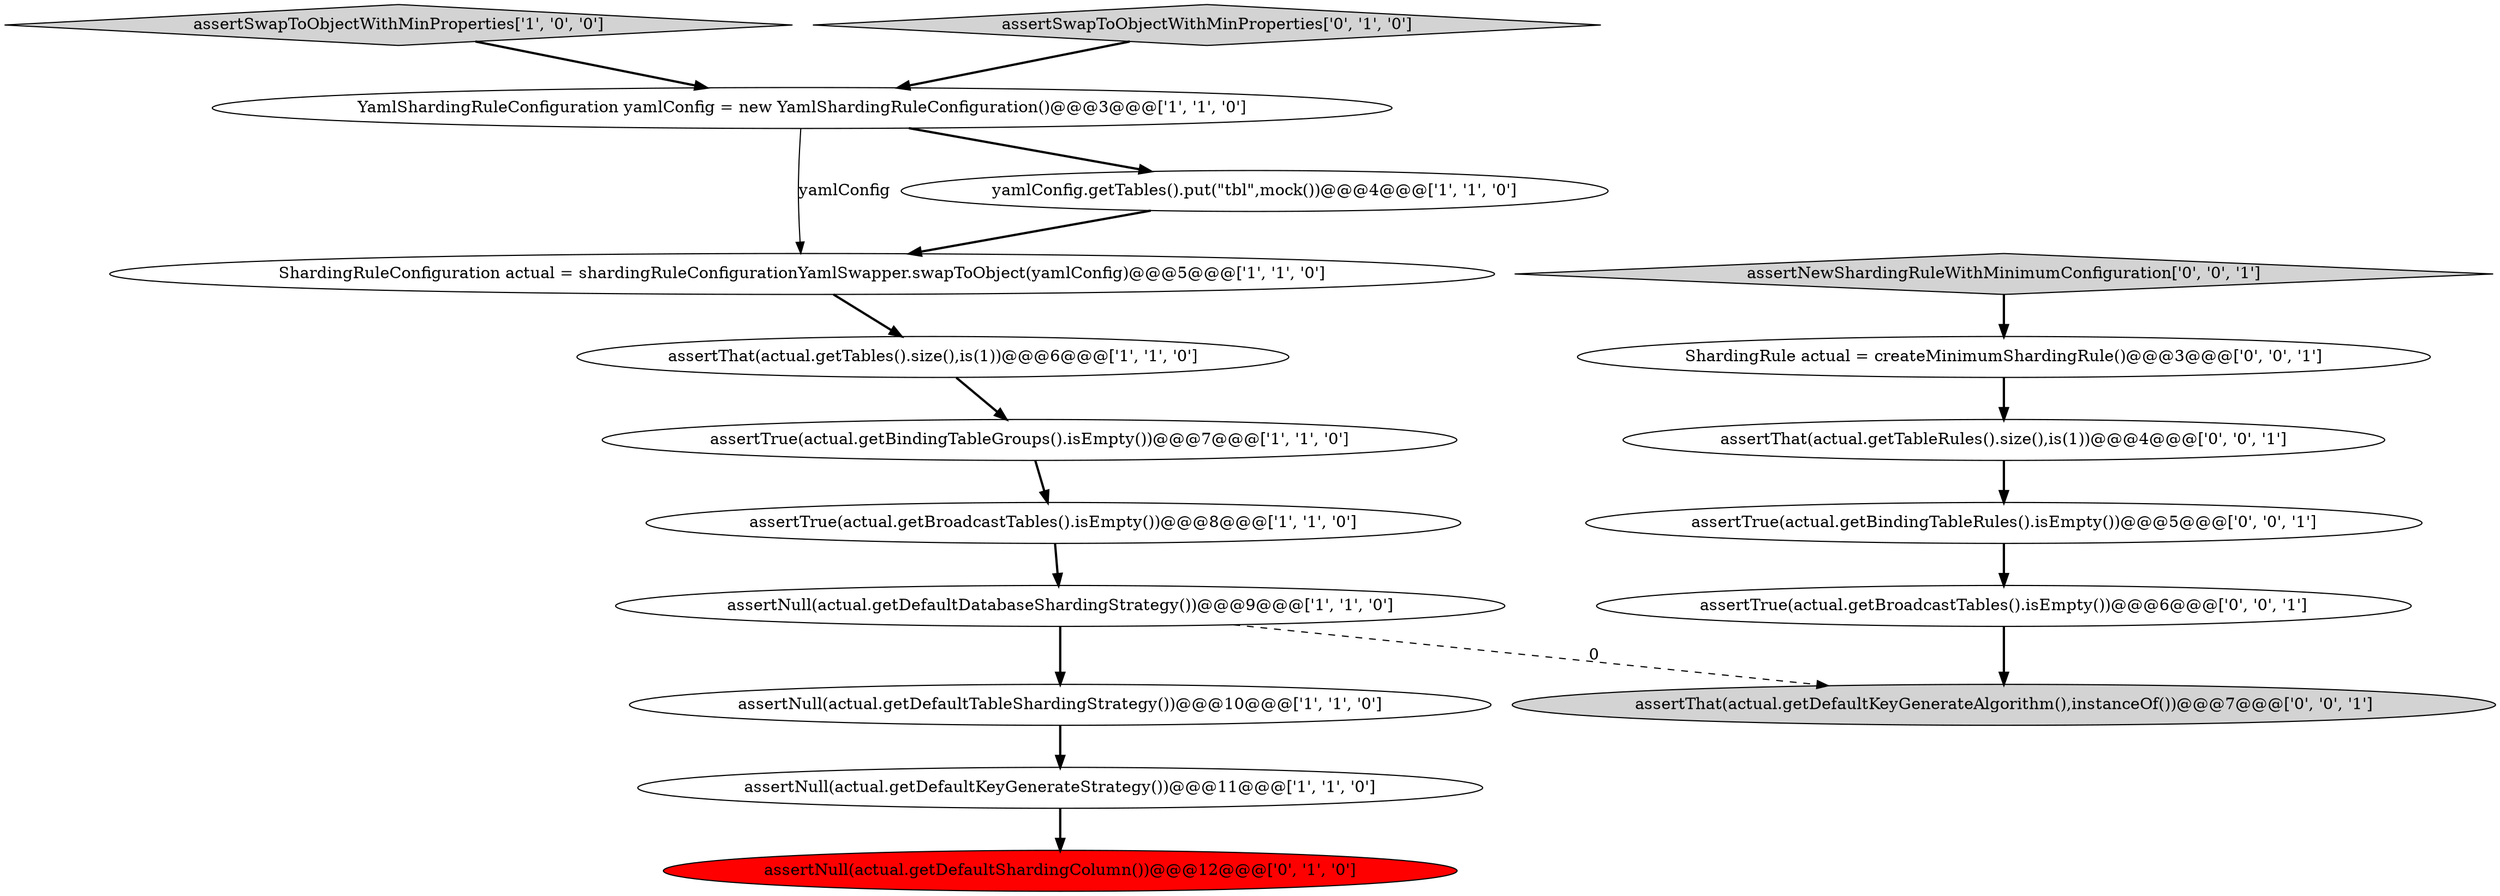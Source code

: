 digraph {
17 [style = filled, label = "assertTrue(actual.getBindingTableRules().isEmpty())@@@5@@@['0', '0', '1']", fillcolor = white, shape = ellipse image = "AAA0AAABBB3BBB"];
4 [style = filled, label = "ShardingRuleConfiguration actual = shardingRuleConfigurationYamlSwapper.swapToObject(yamlConfig)@@@5@@@['1', '1', '0']", fillcolor = white, shape = ellipse image = "AAA0AAABBB1BBB"];
3 [style = filled, label = "yamlConfig.getTables().put(\"tbl\",mock())@@@4@@@['1', '1', '0']", fillcolor = white, shape = ellipse image = "AAA0AAABBB1BBB"];
11 [style = filled, label = "assertNull(actual.getDefaultShardingColumn())@@@12@@@['0', '1', '0']", fillcolor = red, shape = ellipse image = "AAA1AAABBB2BBB"];
15 [style = filled, label = "assertThat(actual.getDefaultKeyGenerateAlgorithm(),instanceOf())@@@7@@@['0', '0', '1']", fillcolor = lightgray, shape = ellipse image = "AAA0AAABBB3BBB"];
9 [style = filled, label = "assertSwapToObjectWithMinProperties['1', '0', '0']", fillcolor = lightgray, shape = diamond image = "AAA0AAABBB1BBB"];
0 [style = filled, label = "assertThat(actual.getTables().size(),is(1))@@@6@@@['1', '1', '0']", fillcolor = white, shape = ellipse image = "AAA0AAABBB1BBB"];
14 [style = filled, label = "assertTrue(actual.getBroadcastTables().isEmpty())@@@6@@@['0', '0', '1']", fillcolor = white, shape = ellipse image = "AAA0AAABBB3BBB"];
6 [style = filled, label = "assertNull(actual.getDefaultKeyGenerateStrategy())@@@11@@@['1', '1', '0']", fillcolor = white, shape = ellipse image = "AAA0AAABBB1BBB"];
7 [style = filled, label = "assertTrue(actual.getBindingTableGroups().isEmpty())@@@7@@@['1', '1', '0']", fillcolor = white, shape = ellipse image = "AAA0AAABBB1BBB"];
13 [style = filled, label = "ShardingRule actual = createMinimumShardingRule()@@@3@@@['0', '0', '1']", fillcolor = white, shape = ellipse image = "AAA0AAABBB3BBB"];
1 [style = filled, label = "assertNull(actual.getDefaultDatabaseShardingStrategy())@@@9@@@['1', '1', '0']", fillcolor = white, shape = ellipse image = "AAA0AAABBB1BBB"];
8 [style = filled, label = "assertTrue(actual.getBroadcastTables().isEmpty())@@@8@@@['1', '1', '0']", fillcolor = white, shape = ellipse image = "AAA0AAABBB1BBB"];
16 [style = filled, label = "assertNewShardingRuleWithMinimumConfiguration['0', '0', '1']", fillcolor = lightgray, shape = diamond image = "AAA0AAABBB3BBB"];
12 [style = filled, label = "assertThat(actual.getTableRules().size(),is(1))@@@4@@@['0', '0', '1']", fillcolor = white, shape = ellipse image = "AAA0AAABBB3BBB"];
2 [style = filled, label = "assertNull(actual.getDefaultTableShardingStrategy())@@@10@@@['1', '1', '0']", fillcolor = white, shape = ellipse image = "AAA0AAABBB1BBB"];
10 [style = filled, label = "assertSwapToObjectWithMinProperties['0', '1', '0']", fillcolor = lightgray, shape = diamond image = "AAA0AAABBB2BBB"];
5 [style = filled, label = "YamlShardingRuleConfiguration yamlConfig = new YamlShardingRuleConfiguration()@@@3@@@['1', '1', '0']", fillcolor = white, shape = ellipse image = "AAA0AAABBB1BBB"];
9->5 [style = bold, label=""];
5->3 [style = bold, label=""];
8->1 [style = bold, label=""];
14->15 [style = bold, label=""];
1->2 [style = bold, label=""];
16->13 [style = bold, label=""];
13->12 [style = bold, label=""];
10->5 [style = bold, label=""];
7->8 [style = bold, label=""];
17->14 [style = bold, label=""];
3->4 [style = bold, label=""];
2->6 [style = bold, label=""];
5->4 [style = solid, label="yamlConfig"];
6->11 [style = bold, label=""];
1->15 [style = dashed, label="0"];
12->17 [style = bold, label=""];
4->0 [style = bold, label=""];
0->7 [style = bold, label=""];
}
